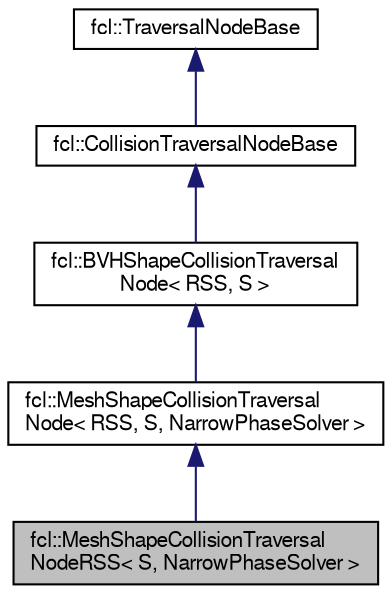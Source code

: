 digraph "fcl::MeshShapeCollisionTraversalNodeRSS&lt; S, NarrowPhaseSolver &gt;"
{
  edge [fontname="FreeSans",fontsize="10",labelfontname="FreeSans",labelfontsize="10"];
  node [fontname="FreeSans",fontsize="10",shape=record];
  Node1 [label="fcl::MeshShapeCollisionTraversal\lNodeRSS\< S, NarrowPhaseSolver \>",height=0.2,width=0.4,color="black", fillcolor="grey75", style="filled" fontcolor="black"];
  Node2 -> Node1 [dir="back",color="midnightblue",fontsize="10",style="solid",fontname="FreeSans"];
  Node2 [label="fcl::MeshShapeCollisionTraversal\lNode\< RSS, S, NarrowPhaseSolver \>",height=0.2,width=0.4,color="black", fillcolor="white", style="filled",URL="$a00104.html"];
  Node3 -> Node2 [dir="back",color="midnightblue",fontsize="10",style="solid",fontname="FreeSans"];
  Node3 [label="fcl::BVHShapeCollisionTraversal\lNode\< RSS, S \>",height=0.2,width=0.4,color="black", fillcolor="white", style="filled",URL="$a00019.html"];
  Node4 -> Node3 [dir="back",color="midnightblue",fontsize="10",style="solid",fontname="FreeSans"];
  Node4 [label="fcl::CollisionTraversalNodeBase",height=0.2,width=0.4,color="black", fillcolor="white", style="filled",URL="$a00032.html",tooltip="Node structure encoding the information required for collision traversal. "];
  Node5 -> Node4 [dir="back",color="midnightblue",fontsize="10",style="solid",fontname="FreeSans"];
  Node5 [label="fcl::TraversalNodeBase",height=0.2,width=0.4,color="black", fillcolor="white", style="filled",URL="$a00214.html",tooltip="Node structure encoding the information required for traversal. "];
}
